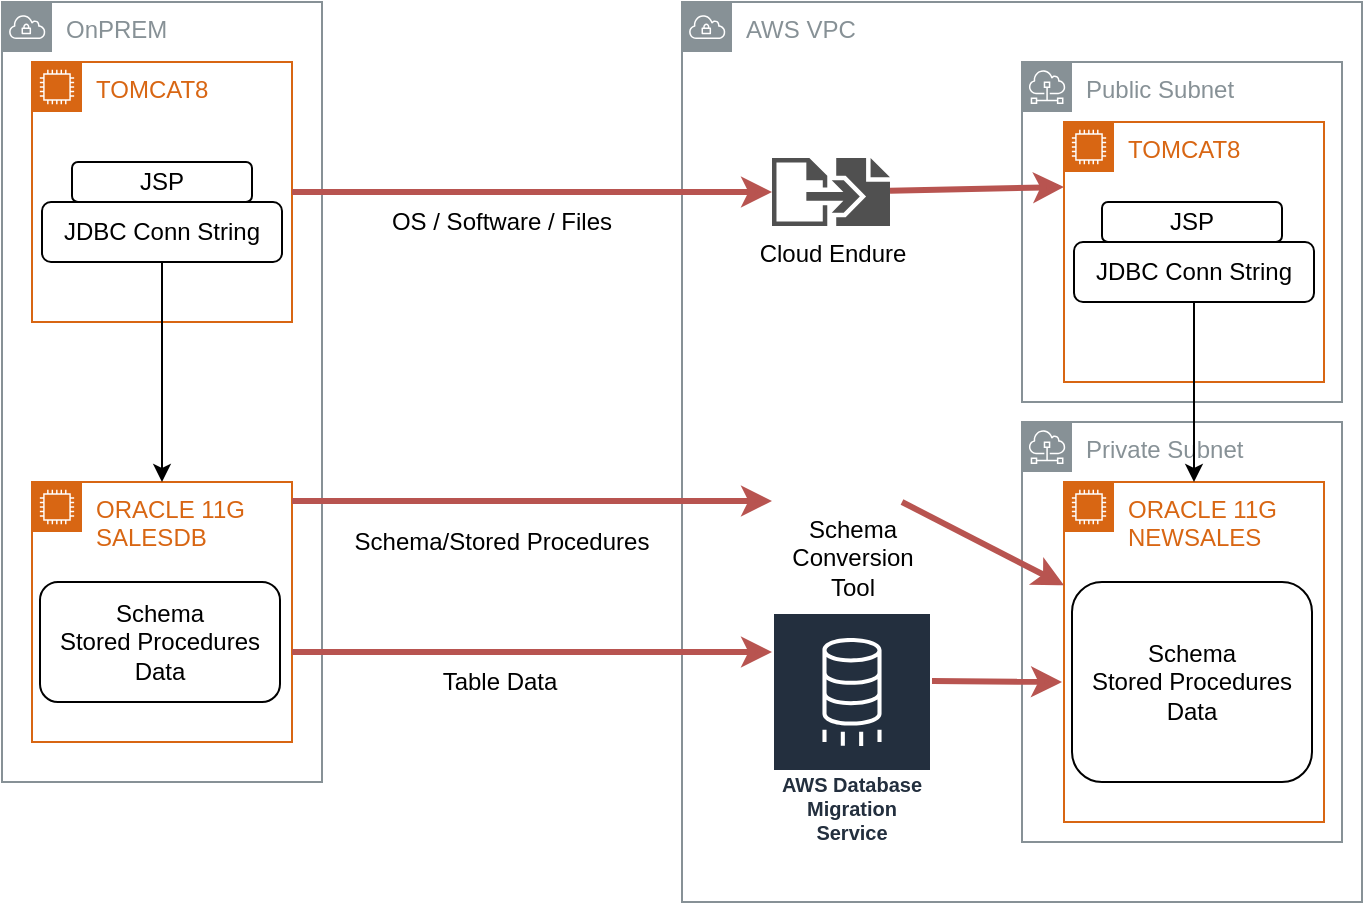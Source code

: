<mxfile version="11.0.4" type="github"><diagram id="bazxHvl_UKXMVMI2n2-C" name="Page-1"><mxGraphModel dx="1426" dy="773" grid="1" gridSize="10" guides="1" tooltips="1" connect="1" arrows="1" fold="1" page="1" pageScale="1" pageWidth="850" pageHeight="1100" background="none" math="0" shadow="0"><root><mxCell id="0"/><mxCell id="1" parent="0"/><mxCell id="zHzab9P2DYDksBdTa2nC-3" value="AWS VPC" style="outlineConnect=0;gradientColor=none;html=1;whiteSpace=wrap;fontSize=12;fontStyle=0;shape=mxgraph.aws4.group;grIcon=mxgraph.aws4.group_vpc;strokeColor=#879196;fillColor=none;verticalAlign=top;align=left;spacingLeft=30;fontColor=#879196;dashed=0;" vertex="1" parent="1"><mxGeometry x="380" y="80" width="340" height="450" as="geometry"/></mxCell><mxCell id="zHzab9P2DYDksBdTa2nC-11" value="Private Subnet" style="outlineConnect=0;gradientColor=none;html=1;whiteSpace=wrap;fontSize=12;fontStyle=0;shape=mxgraph.aws4.group;grIcon=mxgraph.aws4.group_subnet;strokeColor=#879196;fillColor=none;verticalAlign=top;align=left;spacingLeft=30;fontColor=#879196;dashed=0;" vertex="1" parent="1"><mxGeometry x="550" y="290" width="160" height="210" as="geometry"/></mxCell><mxCell id="zHzab9P2DYDksBdTa2nC-8" value="Public Subnet" style="outlineConnect=0;gradientColor=none;html=1;whiteSpace=wrap;fontSize=12;fontStyle=0;shape=mxgraph.aws4.group;grIcon=mxgraph.aws4.group_subnet;strokeColor=#879196;fillColor=none;verticalAlign=top;align=left;spacingLeft=30;fontColor=#879196;dashed=0;" vertex="1" parent="1"><mxGeometry x="550" y="110" width="160" height="170" as="geometry"/></mxCell><mxCell id="AjvQf6BMv66kx0xezKMl-2" value="OnPREM" style="outlineConnect=0;gradientColor=none;html=1;whiteSpace=wrap;fontSize=12;fontStyle=0;shape=mxgraph.aws4.group;grIcon=mxgraph.aws4.group_vpc;strokeColor=#879196;fillColor=none;verticalAlign=top;align=left;spacingLeft=30;fontColor=#879196;dashed=0;" parent="1" vertex="1"><mxGeometry x="40" y="80" width="160" height="390" as="geometry"/></mxCell><mxCell id="zHzab9P2DYDksBdTa2nC-9" value="" style="group" vertex="1" connectable="0" parent="1"><mxGeometry x="570" y="140" width="131" height="130" as="geometry"/></mxCell><mxCell id="zHzab9P2DYDksBdTa2nC-12" value="" style="group" vertex="1" connectable="0" parent="zHzab9P2DYDksBdTa2nC-9"><mxGeometry x="1" width="130" height="130" as="geometry"/></mxCell><mxCell id="zHzab9P2DYDksBdTa2nC-4" value="TOMCAT8&amp;nbsp;" style="points=[[0,0],[0.25,0],[0.5,0],[0.75,0],[1,0],[1,0.25],[1,0.5],[1,0.75],[1,1],[0.75,1],[0.5,1],[0.25,1],[0,1],[0,0.75],[0,0.5],[0,0.25]];outlineConnect=0;gradientColor=none;html=1;whiteSpace=wrap;fontSize=12;fontStyle=0;shape=mxgraph.aws4.group;grIcon=mxgraph.aws4.group_ec2_instance_contents;strokeColor=#D86613;fillColor=none;verticalAlign=top;align=left;spacingLeft=30;fontColor=#D86613;dashed=0;" vertex="1" parent="zHzab9P2DYDksBdTa2nC-12"><mxGeometry width="130" height="130" as="geometry"/></mxCell><mxCell id="zHzab9P2DYDksBdTa2nC-6" value="JSP" style="rounded=1;whiteSpace=wrap;html=1;" vertex="1" parent="zHzab9P2DYDksBdTa2nC-12"><mxGeometry x="19" y="40" width="90" height="20" as="geometry"/></mxCell><mxCell id="zHzab9P2DYDksBdTa2nC-17" value="JDBC Conn String" style="rounded=1;whiteSpace=wrap;html=1;" vertex="1" parent="zHzab9P2DYDksBdTa2nC-12"><mxGeometry x="5" y="60" width="120" height="30" as="geometry"/></mxCell><mxCell id="zHzab9P2DYDksBdTa2nC-10" value="" style="group" vertex="1" connectable="0" parent="1"><mxGeometry x="571" y="320" width="130" height="170" as="geometry"/></mxCell><mxCell id="zHzab9P2DYDksBdTa2nC-5" value="ORACLE 11G&lt;br&gt;NEWSALES" style="points=[[0,0],[0.25,0],[0.5,0],[0.75,0],[1,0],[1,0.25],[1,0.5],[1,0.75],[1,1],[0.75,1],[0.5,1],[0.25,1],[0,1],[0,0.75],[0,0.5],[0,0.25]];outlineConnect=0;gradientColor=none;html=1;whiteSpace=wrap;fontSize=12;fontStyle=0;shape=mxgraph.aws4.group;grIcon=mxgraph.aws4.group_ec2_instance_contents;strokeColor=#D86613;fillColor=none;verticalAlign=top;align=left;spacingLeft=30;fontColor=#D86613;dashed=0;" vertex="1" parent="zHzab9P2DYDksBdTa2nC-10"><mxGeometry width="130" height="170" as="geometry"/></mxCell><mxCell id="zHzab9P2DYDksBdTa2nC-7" value="Schema&lt;br&gt;Stored Procedures&lt;br&gt;Data" style="rounded=1;whiteSpace=wrap;html=1;" vertex="1" parent="zHzab9P2DYDksBdTa2nC-10"><mxGeometry x="4" y="50" width="120" height="100" as="geometry"/></mxCell><mxCell id="zHzab9P2DYDksBdTa2nC-13" value="" style="group" vertex="1" connectable="0" parent="1"><mxGeometry x="55" y="320" width="130" height="130" as="geometry"/></mxCell><mxCell id="AjvQf6BMv66kx0xezKMl-7" value="ORACLE 11G&lt;br&gt;SALESDB&amp;nbsp;" style="points=[[0,0],[0.25,0],[0.5,0],[0.75,0],[1,0],[1,0.25],[1,0.5],[1,0.75],[1,1],[0.75,1],[0.5,1],[0.25,1],[0,1],[0,0.75],[0,0.5],[0,0.25]];outlineConnect=0;gradientColor=none;html=1;whiteSpace=wrap;fontSize=12;fontStyle=0;shape=mxgraph.aws4.group;grIcon=mxgraph.aws4.group_ec2_instance_contents;strokeColor=#D86613;fillColor=none;verticalAlign=top;align=left;spacingLeft=30;fontColor=#D86613;dashed=0;" parent="zHzab9P2DYDksBdTa2nC-13" vertex="1"><mxGeometry width="130" height="130" as="geometry"/></mxCell><mxCell id="zHzab9P2DYDksBdTa2nC-2" value="Schema&lt;br&gt;Stored Procedures&lt;br&gt;Data" style="rounded=1;whiteSpace=wrap;html=1;" vertex="1" parent="zHzab9P2DYDksBdTa2nC-13"><mxGeometry x="4" y="50" width="120" height="60" as="geometry"/></mxCell><mxCell id="zHzab9P2DYDksBdTa2nC-15" value="" style="group" vertex="1" connectable="0" parent="1"><mxGeometry x="55" y="120" width="130" height="140" as="geometry"/></mxCell><mxCell id="AjvQf6BMv66kx0xezKMl-6" value="TOMCAT8&amp;nbsp;" style="points=[[0,0],[0.25,0],[0.5,0],[0.75,0],[1,0],[1,0.25],[1,0.5],[1,0.75],[1,1],[0.75,1],[0.5,1],[0.25,1],[0,1],[0,0.75],[0,0.5],[0,0.25]];outlineConnect=0;gradientColor=none;html=1;whiteSpace=wrap;fontSize=12;fontStyle=0;shape=mxgraph.aws4.group;grIcon=mxgraph.aws4.group_ec2_instance_contents;strokeColor=#D86613;fillColor=none;verticalAlign=top;align=left;spacingLeft=30;fontColor=#D86613;dashed=0;" parent="zHzab9P2DYDksBdTa2nC-15" vertex="1"><mxGeometry y="-10" width="130" height="130" as="geometry"/></mxCell><mxCell id="zHzab9P2DYDksBdTa2nC-1" value="JSP" style="rounded=1;whiteSpace=wrap;html=1;" vertex="1" parent="zHzab9P2DYDksBdTa2nC-15"><mxGeometry x="20" y="40" width="90" height="20" as="geometry"/></mxCell><mxCell id="zHzab9P2DYDksBdTa2nC-16" value="JDBC Conn String" style="rounded=1;whiteSpace=wrap;html=1;" vertex="1" parent="zHzab9P2DYDksBdTa2nC-15"><mxGeometry x="5" y="60" width="120" height="30" as="geometry"/></mxCell><mxCell id="zHzab9P2DYDksBdTa2nC-18" value="" style="endArrow=classic;html=1;entryX=0.5;entryY=0;entryDx=0;entryDy=0;" edge="1" parent="1" source="zHzab9P2DYDksBdTa2nC-16" target="AjvQf6BMv66kx0xezKMl-7"><mxGeometry width="50" height="50" relative="1" as="geometry"><mxPoint x="40" y="540" as="sourcePoint"/><mxPoint x="90" y="490" as="targetPoint"/></mxGeometry></mxCell><mxCell id="zHzab9P2DYDksBdTa2nC-19" value="" style="endArrow=classic;html=1;exitX=0.5;exitY=1;exitDx=0;exitDy=0;" edge="1" parent="1" source="zHzab9P2DYDksBdTa2nC-17" target="zHzab9P2DYDksBdTa2nC-5"><mxGeometry width="50" height="50" relative="1" as="geometry"><mxPoint x="679.5" y="225" as="sourcePoint"/><mxPoint x="679.5" y="335" as="targetPoint"/></mxGeometry></mxCell><mxCell id="zHzab9P2DYDksBdTa2nC-21" value="Schema &lt;br&gt;Conversion &lt;br&gt;Tool" style="shape=image;html=1;verticalAlign=top;verticalLabelPosition=bottom;labelBackgroundColor=#ffffff;imageAspect=0;aspect=fixed;image=https://cdn0.iconfinder.com/data/icons/social-flat-rounded-rects/512/aws-128.png" vertex="1" parent="1"><mxGeometry x="440" y="280" width="50" height="50" as="geometry"/></mxCell><mxCell id="zHzab9P2DYDksBdTa2nC-23" value="AWS Database Migration Service" style="outlineConnect=0;fontColor=#232F3E;gradientColor=none;strokeColor=#ffffff;fillColor=#232F3E;dashed=0;verticalLabelPosition=middle;verticalAlign=bottom;align=center;html=1;whiteSpace=wrap;fontSize=10;fontStyle=1;spacing=3;shape=mxgraph.aws4.productIcon;prIcon=mxgraph.aws4.database_migration_service;" vertex="1" parent="1"><mxGeometry x="425" y="385" width="80" height="120" as="geometry"/></mxCell><mxCell id="zHzab9P2DYDksBdTa2nC-24" value="Cloud Endure" style="pointerEvents=1;shadow=0;dashed=0;html=1;strokeColor=none;fillColor=#505050;labelPosition=center;verticalLabelPosition=bottom;verticalAlign=top;outlineConnect=0;align=center;shape=mxgraph.office.concepts.migration;" vertex="1" parent="1"><mxGeometry x="425" y="158" width="59" height="34" as="geometry"/></mxCell><mxCell id="zHzab9P2DYDksBdTa2nC-28" value="" style="endArrow=classic;html=1;fillColor=#f8cecc;strokeColor=#b85450;exitX=1;exitY=0.5;exitDx=0;exitDy=0;strokeWidth=3;" edge="1" parent="1" source="AjvQf6BMv66kx0xezKMl-6" target="zHzab9P2DYDksBdTa2nC-24"><mxGeometry width="50" height="50" relative="1" as="geometry"><mxPoint x="200" y="175" as="sourcePoint"/><mxPoint x="250" y="125" as="targetPoint"/></mxGeometry></mxCell><mxCell id="zHzab9P2DYDksBdTa2nC-29" value="" style="endArrow=classic;html=1;fillColor=#f8cecc;strokeColor=#b85450;strokeWidth=3;entryX=0;entryY=0.25;entryDx=0;entryDy=0;" edge="1" parent="1" source="zHzab9P2DYDksBdTa2nC-24" target="zHzab9P2DYDksBdTa2nC-4"><mxGeometry width="50" height="50" relative="1" as="geometry"><mxPoint x="475" y="187.5" as="sourcePoint"/><mxPoint x="590" y="152.5" as="targetPoint"/></mxGeometry></mxCell><mxCell id="zHzab9P2DYDksBdTa2nC-30" value="" style="endArrow=classic;html=1;fillColor=#f8cecc;strokeColor=#b85450;exitX=1;exitY=0.5;exitDx=0;exitDy=0;strokeWidth=3;" edge="1" parent="1"><mxGeometry width="50" height="50" relative="1" as="geometry"><mxPoint x="185" y="329.5" as="sourcePoint"/><mxPoint x="425" y="329.5" as="targetPoint"/></mxGeometry></mxCell><mxCell id="zHzab9P2DYDksBdTa2nC-31" value="" style="endArrow=classic;html=1;fillColor=#f8cecc;strokeColor=#b85450;exitX=1;exitY=0.5;exitDx=0;exitDy=0;strokeWidth=3;" edge="1" parent="1"><mxGeometry width="50" height="50" relative="1" as="geometry"><mxPoint x="185" y="405" as="sourcePoint"/><mxPoint x="425" y="405" as="targetPoint"/></mxGeometry></mxCell><mxCell id="zHzab9P2DYDksBdTa2nC-32" value="" style="endArrow=classic;html=1;fillColor=#f8cecc;strokeColor=#b85450;strokeWidth=3;" edge="1" parent="1" target="zHzab9P2DYDksBdTa2nC-5"><mxGeometry width="50" height="50" relative="1" as="geometry"><mxPoint x="490" y="330" as="sourcePoint"/><mxPoint x="615" y="329.5" as="targetPoint"/></mxGeometry></mxCell><mxCell id="zHzab9P2DYDksBdTa2nC-34" value="" style="endArrow=classic;html=1;fillColor=#f8cecc;strokeColor=#b85450;strokeWidth=3;" edge="1" parent="1"><mxGeometry width="50" height="50" relative="1" as="geometry"><mxPoint x="505" y="419.5" as="sourcePoint"/><mxPoint x="570" y="420" as="targetPoint"/></mxGeometry></mxCell><mxCell id="zHzab9P2DYDksBdTa2nC-39" value="Schema/Stored Procedures" style="text;html=1;strokeColor=none;fillColor=none;align=center;verticalAlign=middle;whiteSpace=wrap;rounded=0;" vertex="1" parent="1"><mxGeometry x="210" y="340" width="160" height="20" as="geometry"/></mxCell><mxCell id="zHzab9P2DYDksBdTa2nC-42" value="OS / Software / Files" style="text;html=1;strokeColor=none;fillColor=none;align=center;verticalAlign=middle;whiteSpace=wrap;rounded=0;" vertex="1" parent="1"><mxGeometry x="210" y="180" width="160" height="20" as="geometry"/></mxCell><mxCell id="zHzab9P2DYDksBdTa2nC-43" value="Table Data" style="text;html=1;strokeColor=none;fillColor=none;align=center;verticalAlign=middle;whiteSpace=wrap;rounded=0;" vertex="1" parent="1"><mxGeometry x="208.5" y="410" width="160" height="20" as="geometry"/></mxCell></root></mxGraphModel></diagram></mxfile>